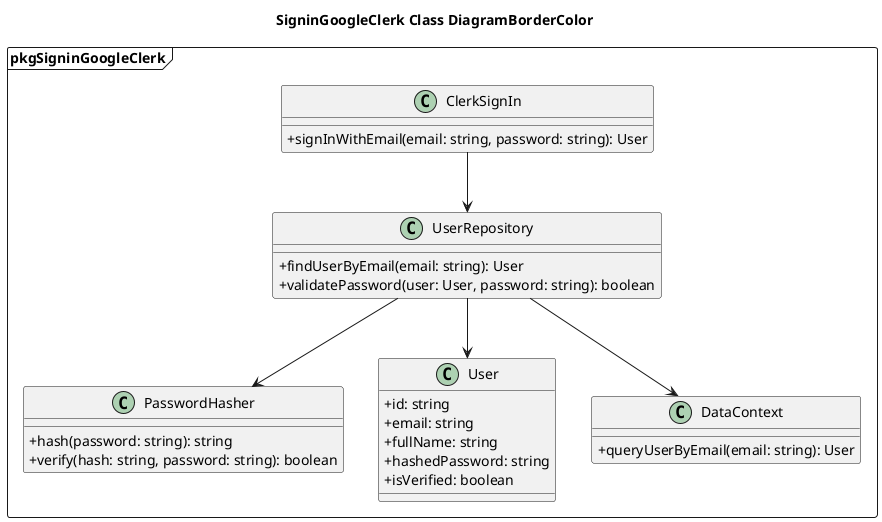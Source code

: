 @startuml SigninByEmailClerk
Title SigninGoogleClerk Class DiagramBorderColor
skinparam classAttributeIconSize 0
' Lớp chính xử lý sign-in
package pkgSigninGoogleClerk <<Frame>>{
    class ClerkSignIn {
    + signInWithEmail(email: string, password: string): User
    }

    class UserRepository {
    + findUserByEmail(email: string): User
    + validatePassword(user: User, password: string): boolean
    }

    class PasswordHasher {
    + hash(password: string): string
    + verify(hash: string, password: string): boolean
    }

    class User {
    + id: string
    + email: string
    + fullName: string
    + hashedPassword: string
    + isVerified: boolean
    }

    class DataContext {
    + queryUserByEmail(email: string): User
    }

    ' Relationships
    ClerkSignIn --> UserRepository
    UserRepository --> PasswordHasher
    UserRepository --> User
    UserRepository --> DataContext
}
@enduml
